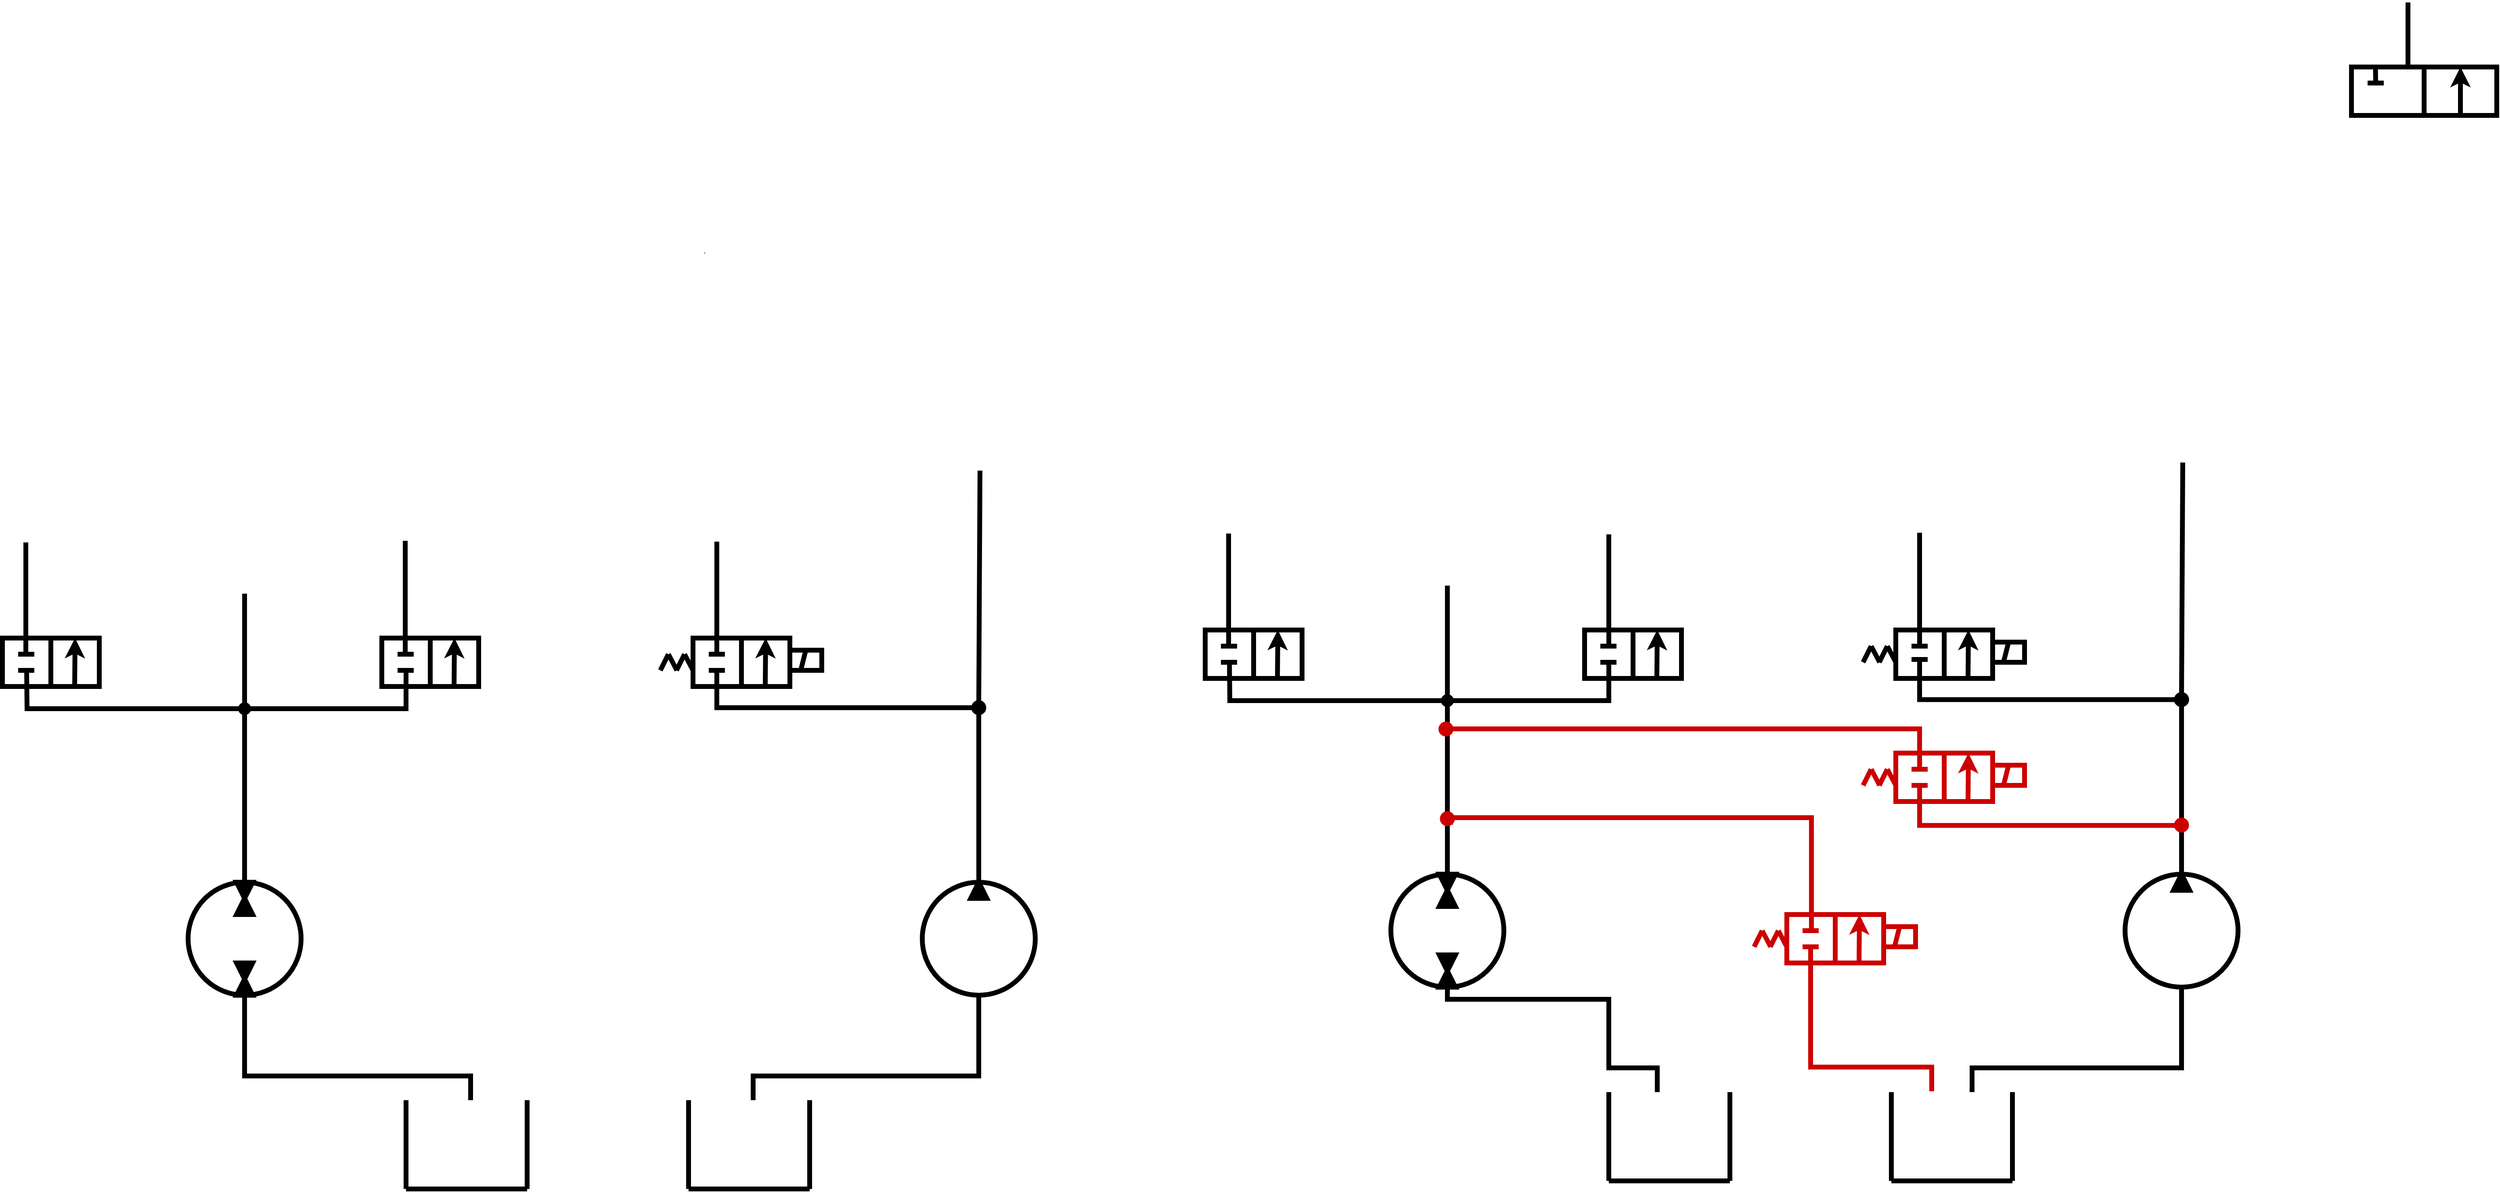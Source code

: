 <mxfile version="13.7.1" type="gitlab">
  <diagram id="eqvuFODL55VOsvzA2bx3" name="Page-1">
    <mxGraphModel dx="2720" dy="1352" grid="1" gridSize="10" guides="1" tooltips="1" connect="1" arrows="1" fold="1" page="1" pageScale="1" pageWidth="850" pageHeight="1100" math="0" shadow="0">
      <root>
        <mxCell id="0" />
        <mxCell id="1" parent="0" />
        <mxCell id="2XLAy5jcF5VIx3-ZRaVn-21" value="" style="endArrow=none;html=1;jumpStyle=arc;exitX=0.5;exitY=1;exitDx=0;exitDy=0;strokeWidth=6;" edge="1" parent="1" source="_FiJG16ojwSEJQpr9RZ7-192" target="2XLAy5jcF5VIx3-ZRaVn-19">
          <mxGeometry width="50" height="50" relative="1" as="geometry">
            <mxPoint x="2109.5" y="960" as="sourcePoint" />
            <mxPoint x="2109.5" y="1170" as="targetPoint" />
            <Array as="points" />
          </mxGeometry>
        </mxCell>
        <mxCell id="2XLAy5jcF5VIx3-ZRaVn-42" value="" style="endArrow=none;html=1;exitX=0;exitY=0.5;exitDx=0;exitDy=0;entryX=0.5;entryY=1;entryDx=0;entryDy=0;strokeWidth=6;" edge="1" parent="1" source="_FiJG16ojwSEJQpr9RZ7-153" target="2XLAy5jcF5VIx3-ZRaVn-41">
          <mxGeometry width="50" height="50" relative="1" as="geometry">
            <mxPoint x="1200" y="1170" as="sourcePoint" />
            <mxPoint x="1200" y="960" as="targetPoint" />
          </mxGeometry>
        </mxCell>
        <mxCell id="2XLAy5jcF5VIx3-ZRaVn-23" value="" style="rounded=0;whiteSpace=wrap;html=1;fillColor=#FFFFFF;strokeWidth=6;strokeColor=#CC0000;" vertex="1" parent="1">
          <mxGeometry x="1755.5" y="1020" width="120" height="60" as="geometry" />
        </mxCell>
        <mxCell id="_FiJG16ojwSEJQpr9RZ7-16" value="" style="ellipse;whiteSpace=wrap;html=1;aspect=fixed;strokeWidth=6;" parent="1" vertex="1">
          <mxGeometry x="-360" y="1180" width="140" height="140" as="geometry" />
        </mxCell>
        <mxCell id="_FiJG16ojwSEJQpr9RZ7-17" value="" style="triangle;whiteSpace=wrap;html=1;direction=north;fillColor=#000000;strokeWidth=6;" parent="1" vertex="1">
          <mxGeometry x="-300" y="1300" width="20" height="20" as="geometry" />
        </mxCell>
        <mxCell id="_FiJG16ojwSEJQpr9RZ7-18" value="" style="triangle;whiteSpace=wrap;html=1;direction=south;fillColor=#000000;strokeWidth=6;" parent="1" vertex="1">
          <mxGeometry x="-300" y="1280" width="20" height="20" as="geometry" />
        </mxCell>
        <mxCell id="_FiJG16ojwSEJQpr9RZ7-19" value="" style="triangle;whiteSpace=wrap;html=1;direction=north;fillColor=#000000;strokeWidth=6;" parent="1" vertex="1">
          <mxGeometry x="-300" y="1200" width="20" height="20" as="geometry" />
        </mxCell>
        <mxCell id="_FiJG16ojwSEJQpr9RZ7-20" value="" style="triangle;whiteSpace=wrap;html=1;direction=south;fillColor=#000000;strokeWidth=6;" parent="1" vertex="1">
          <mxGeometry x="-300" y="1180" width="20" height="20" as="geometry" />
        </mxCell>
        <mxCell id="_FiJG16ojwSEJQpr9RZ7-21" value="" style="endArrow=none;html=1;strokeWidth=6;" parent="1" edge="1">
          <mxGeometry width="50" height="50" relative="1" as="geometry">
            <mxPoint x="260" y="1560.0" as="sourcePoint" />
            <mxPoint x="260" y="1450.0" as="targetPoint" />
          </mxGeometry>
        </mxCell>
        <mxCell id="_FiJG16ojwSEJQpr9RZ7-22" value="" style="endArrow=none;html=1;strokeWidth=6;" parent="1" edge="1">
          <mxGeometry width="50" height="50" relative="1" as="geometry">
            <mxPoint x="410" y="1560.0" as="sourcePoint" />
            <mxPoint x="410" y="1450.0" as="targetPoint" />
          </mxGeometry>
        </mxCell>
        <mxCell id="_FiJG16ojwSEJQpr9RZ7-23" value="" style="endArrow=none;html=1;strokeWidth=6;" parent="1" edge="1">
          <mxGeometry width="50" height="50" relative="1" as="geometry">
            <mxPoint x="260" y="1560.0" as="sourcePoint" />
            <mxPoint x="410" y="1560.0" as="targetPoint" />
          </mxGeometry>
        </mxCell>
        <mxCell id="_FiJG16ojwSEJQpr9RZ7-24" value="" style="ellipse;whiteSpace=wrap;html=1;aspect=fixed;strokeWidth=6;" parent="1" vertex="1">
          <mxGeometry x="549.5" y="1180" width="140" height="140" as="geometry" />
        </mxCell>
        <mxCell id="_FiJG16ojwSEJQpr9RZ7-25" value="" style="triangle;whiteSpace=wrap;html=1;direction=north;fillColor=#000000;strokeWidth=6;" parent="1" vertex="1">
          <mxGeometry x="609.5" y="1180" width="20" height="20" as="geometry" />
        </mxCell>
        <mxCell id="_FiJG16ojwSEJQpr9RZ7-26" value="" style="rounded=0;whiteSpace=wrap;html=1;fillColor=#FFFFFF;strokeWidth=6;" parent="1" vertex="1">
          <mxGeometry x="-590" y="877.5" width="120" height="60" as="geometry" />
        </mxCell>
        <mxCell id="_FiJG16ojwSEJQpr9RZ7-27" value="" style="endArrow=none;html=1;exitX=0.5;exitY=1;exitDx=0;exitDy=0;entryX=0.5;entryY=0;entryDx=0;entryDy=0;strokeWidth=6;" parent="1" source="_FiJG16ojwSEJQpr9RZ7-26" target="_FiJG16ojwSEJQpr9RZ7-26" edge="1">
          <mxGeometry width="50" height="50" relative="1" as="geometry">
            <mxPoint x="-580.5" y="927.5" as="sourcePoint" />
            <mxPoint x="-530.5" y="877.5" as="targetPoint" />
          </mxGeometry>
        </mxCell>
        <mxCell id="_FiJG16ojwSEJQpr9RZ7-28" value="" style="endArrow=classic;html=1;entryX=0.75;entryY=0;entryDx=0;entryDy=0;strokeWidth=6;" parent="1" target="_FiJG16ojwSEJQpr9RZ7-26" edge="1">
          <mxGeometry width="50" height="50" relative="1" as="geometry">
            <mxPoint x="-500.5" y="937.5" as="sourcePoint" />
            <mxPoint x="-450.5" y="887.5" as="targetPoint" />
          </mxGeometry>
        </mxCell>
        <mxCell id="_FiJG16ojwSEJQpr9RZ7-29" value="" style="endArrow=none;html=1;strokeWidth=6;" parent="1" edge="1">
          <mxGeometry width="50" height="50" relative="1" as="geometry">
            <mxPoint x="-570.5" y="917.5" as="sourcePoint" />
            <mxPoint x="-550.5" y="917.5" as="targetPoint" />
          </mxGeometry>
        </mxCell>
        <mxCell id="_FiJG16ojwSEJQpr9RZ7-30" value="" style="endArrow=none;html=1;strokeWidth=6;" parent="1" edge="1">
          <mxGeometry width="50" height="50" relative="1" as="geometry">
            <mxPoint x="-560" y="852.5" as="sourcePoint" />
            <mxPoint x="-560" y="852.5" as="targetPoint" />
          </mxGeometry>
        </mxCell>
        <mxCell id="_FiJG16ojwSEJQpr9RZ7-31" value="" style="endArrow=none;html=1;strokeWidth=6;" parent="1" edge="1">
          <mxGeometry width="50" height="50" relative="1" as="geometry">
            <mxPoint x="-570.5" y="897.5" as="sourcePoint" />
            <mxPoint x="-550.5" y="897.5" as="targetPoint" />
          </mxGeometry>
        </mxCell>
        <mxCell id="_FiJG16ojwSEJQpr9RZ7-32" value="" style="rounded=0;whiteSpace=wrap;html=1;fillColor=#FFFFFF;strokeWidth=6;" parent="1" vertex="1">
          <mxGeometry x="-120" y="877.5" width="120" height="60" as="geometry" />
        </mxCell>
        <mxCell id="_FiJG16ojwSEJQpr9RZ7-33" value="" style="endArrow=none;html=1;exitX=0.5;exitY=1;exitDx=0;exitDy=0;entryX=0.5;entryY=0;entryDx=0;entryDy=0;strokeWidth=6;" parent="1" source="_FiJG16ojwSEJQpr9RZ7-32" target="_FiJG16ojwSEJQpr9RZ7-32" edge="1">
          <mxGeometry width="50" height="50" relative="1" as="geometry">
            <mxPoint x="-110.5" y="917.5" as="sourcePoint" />
            <mxPoint x="-60.5" y="867.5" as="targetPoint" />
          </mxGeometry>
        </mxCell>
        <mxCell id="_FiJG16ojwSEJQpr9RZ7-34" value="" style="endArrow=classic;html=1;entryX=0.75;entryY=0;entryDx=0;entryDy=0;strokeWidth=6;" parent="1" target="_FiJG16ojwSEJQpr9RZ7-32" edge="1">
          <mxGeometry width="50" height="50" relative="1" as="geometry">
            <mxPoint x="-30.5" y="937.5" as="sourcePoint" />
            <mxPoint x="19.5" y="887.5" as="targetPoint" />
          </mxGeometry>
        </mxCell>
        <mxCell id="_FiJG16ojwSEJQpr9RZ7-35" value="" style="endArrow=none;html=1;strokeWidth=6;" parent="1" edge="1">
          <mxGeometry width="50" height="50" relative="1" as="geometry">
            <mxPoint x="-100.5" y="917.5" as="sourcePoint" />
            <mxPoint x="-80.5" y="917.5" as="targetPoint" />
          </mxGeometry>
        </mxCell>
        <mxCell id="_FiJG16ojwSEJQpr9RZ7-36" value="" style="endArrow=none;html=1;strokeWidth=6;" parent="1" edge="1">
          <mxGeometry width="50" height="50" relative="1" as="geometry">
            <mxPoint x="-100.5" y="897.5" as="sourcePoint" />
            <mxPoint x="-80.5" y="897.5" as="targetPoint" />
          </mxGeometry>
        </mxCell>
        <mxCell id="_FiJG16ojwSEJQpr9RZ7-70" value="" style="rounded=0;whiteSpace=wrap;html=1;fillColor=#FFFFFF;strokeWidth=6;" parent="1" vertex="1">
          <mxGeometry x="265.5" y="877.5" width="120" height="60" as="geometry" />
        </mxCell>
        <mxCell id="_FiJG16ojwSEJQpr9RZ7-71" value="" style="endArrow=none;html=1;exitX=0.5;exitY=1;exitDx=0;exitDy=0;entryX=0.5;entryY=0;entryDx=0;entryDy=0;strokeWidth=6;" parent="1" source="_FiJG16ojwSEJQpr9RZ7-70" target="_FiJG16ojwSEJQpr9RZ7-70" edge="1">
          <mxGeometry width="50" height="50" relative="1" as="geometry">
            <mxPoint x="275" y="927.5" as="sourcePoint" />
            <mxPoint x="325" y="877.5" as="targetPoint" />
          </mxGeometry>
        </mxCell>
        <mxCell id="_FiJG16ojwSEJQpr9RZ7-72" value="" style="endArrow=classic;html=1;entryX=0.75;entryY=0;entryDx=0;entryDy=0;strokeWidth=6;" parent="1" target="_FiJG16ojwSEJQpr9RZ7-70" edge="1">
          <mxGeometry width="50" height="50" relative="1" as="geometry">
            <mxPoint x="355" y="937.5" as="sourcePoint" />
            <mxPoint x="405" y="887.5" as="targetPoint" />
          </mxGeometry>
        </mxCell>
        <mxCell id="_FiJG16ojwSEJQpr9RZ7-73" value="" style="endArrow=none;html=1;strokeWidth=6;" parent="1" edge="1">
          <mxGeometry width="50" height="50" relative="1" as="geometry">
            <mxPoint x="285" y="917.5" as="sourcePoint" />
            <mxPoint x="305" y="917.5" as="targetPoint" />
          </mxGeometry>
        </mxCell>
        <mxCell id="_FiJG16ojwSEJQpr9RZ7-74" value="" style="endArrow=none;html=1;strokeWidth=6;" parent="1" edge="1">
          <mxGeometry width="50" height="50" relative="1" as="geometry">
            <mxPoint x="285" y="897.5" as="sourcePoint" />
            <mxPoint x="305" y="897.5" as="targetPoint" />
          </mxGeometry>
        </mxCell>
        <mxCell id="_FiJG16ojwSEJQpr9RZ7-75" value="" style="rounded=0;whiteSpace=wrap;html=1;strokeWidth=6;" parent="1" vertex="1">
          <mxGeometry x="385.5" y="892.5" width="39.5" height="25" as="geometry" />
        </mxCell>
        <mxCell id="_FiJG16ojwSEJQpr9RZ7-76" value="" style="endArrow=none;html=1;exitX=0.34;exitY=1;exitDx=0;exitDy=0;exitPerimeter=0;entryX=0.5;entryY=0;entryDx=0;entryDy=0;strokeWidth=6;" parent="1" source="_FiJG16ojwSEJQpr9RZ7-75" target="_FiJG16ojwSEJQpr9RZ7-75" edge="1">
          <mxGeometry width="50" height="50" relative="1" as="geometry">
            <mxPoint x="375" y="947.5" as="sourcePoint" />
            <mxPoint x="445" y="937.5" as="targetPoint" />
          </mxGeometry>
        </mxCell>
        <mxCell id="_FiJG16ojwSEJQpr9RZ7-77" value="" style="endArrow=none;html=1;strokeWidth=6;" parent="1" edge="1">
          <mxGeometry width="50" height="50" relative="1" as="geometry">
            <mxPoint x="265.5" y="917.5" as="sourcePoint" />
            <mxPoint x="255" y="897.5" as="targetPoint" />
            <Array as="points" />
          </mxGeometry>
        </mxCell>
        <mxCell id="_FiJG16ojwSEJQpr9RZ7-78" value="" style="endArrow=none;html=1;strokeWidth=6;" parent="1" edge="1">
          <mxGeometry width="50" height="50" relative="1" as="geometry">
            <mxPoint x="245.5" y="917.5" as="sourcePoint" />
            <mxPoint x="235" y="897.5" as="targetPoint" />
            <Array as="points" />
          </mxGeometry>
        </mxCell>
        <mxCell id="_FiJG16ojwSEJQpr9RZ7-79" value="" style="endArrow=none;html=1;strokeWidth=6;" parent="1" edge="1">
          <mxGeometry width="50" height="50" relative="1" as="geometry">
            <mxPoint x="245" y="917.5" as="sourcePoint" />
            <mxPoint x="255" y="897.5" as="targetPoint" />
            <Array as="points" />
          </mxGeometry>
        </mxCell>
        <mxCell id="_FiJG16ojwSEJQpr9RZ7-80" value="" style="endArrow=none;html=1;strokeWidth=6;" parent="1" edge="1">
          <mxGeometry width="50" height="50" relative="1" as="geometry">
            <mxPoint x="225" y="917.5" as="sourcePoint" />
            <mxPoint x="235" y="897.5" as="targetPoint" />
            <Array as="points" />
          </mxGeometry>
        </mxCell>
        <mxCell id="_FiJG16ojwSEJQpr9RZ7-81" value="" style="endArrow=none;html=1;jumpStyle=arc;entryX=1;entryY=0.5;entryDx=0;entryDy=0;exitX=0.5;exitY=1;exitDx=0;exitDy=0;strokeWidth=6;" parent="1" source="_FiJG16ojwSEJQpr9RZ7-141" target="_FiJG16ojwSEJQpr9RZ7-25" edge="1">
          <mxGeometry width="50" height="50" relative="1" as="geometry">
            <mxPoint x="620" y="250" as="sourcePoint" />
            <mxPoint x="620" y="1010" as="targetPoint" />
            <Array as="points" />
          </mxGeometry>
        </mxCell>
        <mxCell id="_FiJG16ojwSEJQpr9RZ7-104" value="" style="endArrow=none;html=1;" parent="1" edge="1">
          <mxGeometry width="50" height="50" relative="1" as="geometry">
            <mxPoint x="359.743" y="401.581" as="sourcePoint" />
            <mxPoint x="360" y="402.5" as="targetPoint" />
          </mxGeometry>
        </mxCell>
        <mxCell id="_FiJG16ojwSEJQpr9RZ7-105" value="" style="endArrow=none;html=1;jumpStyle=none;exitX=1;exitY=0.5;exitDx=0;exitDy=0;" parent="1" edge="1">
          <mxGeometry width="50" height="50" relative="1" as="geometry">
            <mxPoint x="280" y="400" as="sourcePoint" />
            <mxPoint x="280" y="401" as="targetPoint" />
          </mxGeometry>
        </mxCell>
        <mxCell id="_FiJG16ojwSEJQpr9RZ7-107" value="" style="endArrow=none;html=1;strokeWidth=6;" parent="1" edge="1">
          <mxGeometry width="50" height="50" relative="1" as="geometry">
            <mxPoint x="-90" y="1560.0" as="sourcePoint" />
            <mxPoint x="-90" y="1450.0" as="targetPoint" />
          </mxGeometry>
        </mxCell>
        <mxCell id="_FiJG16ojwSEJQpr9RZ7-108" value="" style="endArrow=none;html=1;strokeWidth=6;" parent="1" edge="1">
          <mxGeometry width="50" height="50" relative="1" as="geometry">
            <mxPoint x="60" y="1560.0" as="sourcePoint" />
            <mxPoint x="60" y="1450.0" as="targetPoint" />
          </mxGeometry>
        </mxCell>
        <mxCell id="_FiJG16ojwSEJQpr9RZ7-109" value="" style="endArrow=none;html=1;strokeWidth=6;" parent="1" edge="1">
          <mxGeometry width="50" height="50" relative="1" as="geometry">
            <mxPoint x="-90" y="1560.0" as="sourcePoint" />
            <mxPoint x="60" y="1560.0" as="targetPoint" />
          </mxGeometry>
        </mxCell>
        <mxCell id="_FiJG16ojwSEJQpr9RZ7-125" value="" style="endArrow=none;html=1;exitX=0.5;exitY=0;exitDx=0;exitDy=0;entryX=0.5;entryY=1;entryDx=0;entryDy=0;strokeWidth=6;" parent="1" source="_FiJG16ojwSEJQpr9RZ7-127" edge="1">
          <mxGeometry width="50" height="50" relative="1" as="geometry">
            <mxPoint x="-290" y="1180" as="sourcePoint" />
            <mxPoint x="-290" y="822.5" as="targetPoint" />
          </mxGeometry>
        </mxCell>
        <mxCell id="_FiJG16ojwSEJQpr9RZ7-126" value="" style="edgeStyle=orthogonalEdgeStyle;rounded=0;jumpStyle=none;jumpSize=6;orthogonalLoop=1;jettySize=auto;html=1;startSize=12;endArrow=none;endFill=0;strokeWidth=6;" parent="1" source="_FiJG16ojwSEJQpr9RZ7-127" edge="1">
          <mxGeometry relative="1" as="geometry">
            <mxPoint x="-90" y="918" as="targetPoint" />
            <Array as="points">
              <mxPoint x="-90" y="965" />
            </Array>
          </mxGeometry>
        </mxCell>
        <mxCell id="_FiJG16ojwSEJQpr9RZ7-146" value="" style="edgeStyle=orthogonalEdgeStyle;rounded=0;orthogonalLoop=1;jettySize=auto;html=1;endArrow=none;endFill=0;strokeWidth=6;" parent="1" source="_FiJG16ojwSEJQpr9RZ7-127" edge="1">
          <mxGeometry relative="1" as="geometry">
            <mxPoint x="-560" y="917" as="targetPoint" />
          </mxGeometry>
        </mxCell>
        <mxCell id="_FiJG16ojwSEJQpr9RZ7-127" value="" style="ellipse;whiteSpace=wrap;html=1;aspect=fixed;fillColor=#000000;strokeWidth=6;" parent="1" vertex="1">
          <mxGeometry x="-295" y="960" width="10" height="10" as="geometry" />
        </mxCell>
        <mxCell id="_FiJG16ojwSEJQpr9RZ7-128" value="" style="endArrow=none;html=1;exitX=0;exitY=0.5;exitDx=0;exitDy=0;entryX=0.5;entryY=1;entryDx=0;entryDy=0;strokeWidth=6;" parent="1" source="_FiJG16ojwSEJQpr9RZ7-20" target="_FiJG16ojwSEJQpr9RZ7-127" edge="1">
          <mxGeometry width="50" height="50" relative="1" as="geometry">
            <mxPoint x="-290" y="1180" as="sourcePoint" />
            <mxPoint x="-290" y="822.5" as="targetPoint" />
          </mxGeometry>
        </mxCell>
        <mxCell id="_FiJG16ojwSEJQpr9RZ7-131" value="" style="edgeStyle=orthogonalEdgeStyle;rounded=0;jumpStyle=none;jumpSize=6;orthogonalLoop=1;jettySize=auto;html=1;startSize=12;endArrow=none;endFill=0;entryX=0.5;entryY=1;entryDx=0;entryDy=0;strokeWidth=6;" parent="1" target="_FiJG16ojwSEJQpr9RZ7-24" edge="1">
          <mxGeometry relative="1" as="geometry">
            <mxPoint x="340" y="1450.0" as="sourcePoint" />
            <mxPoint x="365" y="1425.0" as="targetPoint" />
            <Array as="points">
              <mxPoint x="340" y="1420" />
              <mxPoint x="620" y="1420" />
            </Array>
          </mxGeometry>
        </mxCell>
        <mxCell id="_FiJG16ojwSEJQpr9RZ7-132" value="" style="endArrow=none;html=1;" parent="1" edge="1">
          <mxGeometry width="50" height="50" relative="1" as="geometry">
            <mxPoint x="280" y="400" as="sourcePoint" />
            <mxPoint x="280" y="400" as="targetPoint" />
          </mxGeometry>
        </mxCell>
        <mxCell id="_FiJG16ojwSEJQpr9RZ7-140" value="" style="edgeStyle=orthogonalEdgeStyle;rounded=0;jumpStyle=arc;jumpSize=6;orthogonalLoop=1;jettySize=auto;html=1;startSize=12;endArrow=none;endFill=0;strokeWidth=6;" parent="1" source="_FiJG16ojwSEJQpr9RZ7-141" edge="1">
          <mxGeometry relative="1" as="geometry">
            <mxPoint x="295" y="917" as="targetPoint" />
            <Array as="points">
              <mxPoint x="295" y="964" />
              <mxPoint x="295" y="920" />
            </Array>
          </mxGeometry>
        </mxCell>
        <mxCell id="_FiJG16ojwSEJQpr9RZ7-141" value="" style="ellipse;whiteSpace=wrap;html=1;aspect=fixed;fillColor=#000000;strokeWidth=6;" parent="1" vertex="1">
          <mxGeometry x="613.25" y="957.5" width="12.5" height="12.5" as="geometry" />
        </mxCell>
        <mxCell id="_FiJG16ojwSEJQpr9RZ7-142" value="" style="endArrow=none;html=1;jumpStyle=arc;entryX=0.5;entryY=0;entryDx=0;entryDy=0;strokeWidth=6;" parent="1" target="_FiJG16ojwSEJQpr9RZ7-141" edge="1">
          <mxGeometry width="50" height="50" relative="1" as="geometry">
            <mxPoint x="621" y="670" as="sourcePoint" />
            <mxPoint x="619.5" y="1180" as="targetPoint" />
            <Array as="points" />
          </mxGeometry>
        </mxCell>
        <mxCell id="_FiJG16ojwSEJQpr9RZ7-143" value="" style="edgeStyle=orthogonalEdgeStyle;rounded=0;jumpStyle=none;jumpSize=6;orthogonalLoop=1;jettySize=auto;html=1;startSize=12;endArrow=none;endFill=0;entryX=0;entryY=0.5;entryDx=0;entryDy=0;strokeWidth=6;" parent="1" target="_FiJG16ojwSEJQpr9RZ7-17" edge="1">
          <mxGeometry relative="1" as="geometry">
            <mxPoint x="-10" y="1450.0" as="sourcePoint" />
            <mxPoint x="-35" y="1425" as="targetPoint" />
            <Array as="points">
              <mxPoint x="-10" y="1420" />
              <mxPoint x="-290" y="1420" />
            </Array>
          </mxGeometry>
        </mxCell>
        <mxCell id="_FiJG16ojwSEJQpr9RZ7-149" value="" style="ellipse;whiteSpace=wrap;html=1;aspect=fixed;strokeWidth=6;" parent="1" vertex="1">
          <mxGeometry x="1130" y="1170" width="140" height="140" as="geometry" />
        </mxCell>
        <mxCell id="_FiJG16ojwSEJQpr9RZ7-150" value="" style="triangle;whiteSpace=wrap;html=1;direction=north;fillColor=#000000;strokeWidth=6;" parent="1" vertex="1">
          <mxGeometry x="1190" y="1290" width="20" height="20" as="geometry" />
        </mxCell>
        <mxCell id="_FiJG16ojwSEJQpr9RZ7-151" value="" style="triangle;whiteSpace=wrap;html=1;direction=south;fillColor=#000000;strokeWidth=6;" parent="1" vertex="1">
          <mxGeometry x="1190" y="1270" width="20" height="20" as="geometry" />
        </mxCell>
        <mxCell id="_FiJG16ojwSEJQpr9RZ7-152" value="" style="triangle;whiteSpace=wrap;html=1;direction=north;fillColor=#000000;strokeWidth=6;" parent="1" vertex="1">
          <mxGeometry x="1190" y="1190" width="20" height="20" as="geometry" />
        </mxCell>
        <mxCell id="_FiJG16ojwSEJQpr9RZ7-153" value="" style="triangle;whiteSpace=wrap;html=1;direction=south;fillColor=#000000;strokeWidth=6;" parent="1" vertex="1">
          <mxGeometry x="1190" y="1170" width="20" height="20" as="geometry" />
        </mxCell>
        <mxCell id="_FiJG16ojwSEJQpr9RZ7-154" value="" style="endArrow=none;html=1;strokeWidth=6;" parent="1" edge="1">
          <mxGeometry width="50" height="50" relative="1" as="geometry">
            <mxPoint x="1750" y="1550.0" as="sourcePoint" />
            <mxPoint x="1750" y="1440.0" as="targetPoint" />
          </mxGeometry>
        </mxCell>
        <mxCell id="_FiJG16ojwSEJQpr9RZ7-155" value="" style="endArrow=none;html=1;strokeWidth=6;" parent="1" edge="1">
          <mxGeometry width="50" height="50" relative="1" as="geometry">
            <mxPoint x="1900" y="1550.0" as="sourcePoint" />
            <mxPoint x="1900" y="1440.0" as="targetPoint" />
          </mxGeometry>
        </mxCell>
        <mxCell id="_FiJG16ojwSEJQpr9RZ7-156" value="" style="endArrow=none;html=1;strokeWidth=6;" parent="1" edge="1">
          <mxGeometry width="50" height="50" relative="1" as="geometry">
            <mxPoint x="1750" y="1550.0" as="sourcePoint" />
            <mxPoint x="1900" y="1550.0" as="targetPoint" />
          </mxGeometry>
        </mxCell>
        <mxCell id="_FiJG16ojwSEJQpr9RZ7-157" value="" style="ellipse;whiteSpace=wrap;html=1;aspect=fixed;strokeWidth=6;" parent="1" vertex="1">
          <mxGeometry x="2039.5" y="1170" width="140" height="140" as="geometry" />
        </mxCell>
        <mxCell id="_FiJG16ojwSEJQpr9RZ7-158" value="" style="triangle;whiteSpace=wrap;html=1;direction=north;fillColor=#000000;strokeWidth=6;" parent="1" vertex="1">
          <mxGeometry x="2099.5" y="1170" width="20" height="20" as="geometry" />
        </mxCell>
        <mxCell id="_FiJG16ojwSEJQpr9RZ7-159" value="" style="rounded=0;whiteSpace=wrap;html=1;fillColor=#FFFFFF;strokeWidth=6;" parent="1" vertex="1">
          <mxGeometry x="900" y="867.5" width="120" height="60" as="geometry" />
        </mxCell>
        <mxCell id="_FiJG16ojwSEJQpr9RZ7-160" value="" style="endArrow=none;html=1;exitX=0.5;exitY=1;exitDx=0;exitDy=0;entryX=0.5;entryY=0;entryDx=0;entryDy=0;strokeWidth=6;" parent="1" source="_FiJG16ojwSEJQpr9RZ7-159" target="_FiJG16ojwSEJQpr9RZ7-159" edge="1">
          <mxGeometry width="50" height="50" relative="1" as="geometry">
            <mxPoint x="909.5" y="917.5" as="sourcePoint" />
            <mxPoint x="959.5" y="867.5" as="targetPoint" />
          </mxGeometry>
        </mxCell>
        <mxCell id="_FiJG16ojwSEJQpr9RZ7-161" value="" style="endArrow=classic;html=1;entryX=0.75;entryY=0;entryDx=0;entryDy=0;strokeWidth=6;" parent="1" target="_FiJG16ojwSEJQpr9RZ7-159" edge="1">
          <mxGeometry width="50" height="50" relative="1" as="geometry">
            <mxPoint x="989.5" y="927.5" as="sourcePoint" />
            <mxPoint x="1039.5" y="877.5" as="targetPoint" />
          </mxGeometry>
        </mxCell>
        <mxCell id="_FiJG16ojwSEJQpr9RZ7-162" value="" style="endArrow=none;html=1;strokeWidth=6;" parent="1" edge="1">
          <mxGeometry width="50" height="50" relative="1" as="geometry">
            <mxPoint x="919.5" y="907.5" as="sourcePoint" />
            <mxPoint x="939.5" y="907.5" as="targetPoint" />
          </mxGeometry>
        </mxCell>
        <mxCell id="_FiJG16ojwSEJQpr9RZ7-163" value="" style="endArrow=none;html=1;strokeWidth=6;" parent="1" edge="1">
          <mxGeometry width="50" height="50" relative="1" as="geometry">
            <mxPoint x="930" y="842.5" as="sourcePoint" />
            <mxPoint x="930" y="842.5" as="targetPoint" />
          </mxGeometry>
        </mxCell>
        <mxCell id="_FiJG16ojwSEJQpr9RZ7-164" value="" style="endArrow=none;html=1;strokeWidth=6;" parent="1" edge="1">
          <mxGeometry width="50" height="50" relative="1" as="geometry">
            <mxPoint x="919.5" y="887.5" as="sourcePoint" />
            <mxPoint x="939.5" y="887.5" as="targetPoint" />
          </mxGeometry>
        </mxCell>
        <mxCell id="_FiJG16ojwSEJQpr9RZ7-165" value="" style="rounded=0;whiteSpace=wrap;html=1;fillColor=#FFFFFF;strokeWidth=6;" parent="1" vertex="1">
          <mxGeometry x="1370" y="867.5" width="120" height="60" as="geometry" />
        </mxCell>
        <mxCell id="_FiJG16ojwSEJQpr9RZ7-166" value="" style="endArrow=none;html=1;exitX=0.5;exitY=1;exitDx=0;exitDy=0;entryX=0.5;entryY=0;entryDx=0;entryDy=0;strokeWidth=6;" parent="1" source="_FiJG16ojwSEJQpr9RZ7-165" target="_FiJG16ojwSEJQpr9RZ7-165" edge="1">
          <mxGeometry width="50" height="50" relative="1" as="geometry">
            <mxPoint x="1379.5" y="907.5" as="sourcePoint" />
            <mxPoint x="1429.5" y="857.5" as="targetPoint" />
          </mxGeometry>
        </mxCell>
        <mxCell id="_FiJG16ojwSEJQpr9RZ7-167" value="" style="endArrow=classic;html=1;entryX=0.75;entryY=0;entryDx=0;entryDy=0;strokeWidth=6;" parent="1" target="_FiJG16ojwSEJQpr9RZ7-165" edge="1">
          <mxGeometry width="50" height="50" relative="1" as="geometry">
            <mxPoint x="1459.5" y="927.5" as="sourcePoint" />
            <mxPoint x="1509.5" y="877.5" as="targetPoint" />
          </mxGeometry>
        </mxCell>
        <mxCell id="_FiJG16ojwSEJQpr9RZ7-168" value="" style="endArrow=none;html=1;strokeWidth=6;" parent="1" edge="1">
          <mxGeometry width="50" height="50" relative="1" as="geometry">
            <mxPoint x="1389.5" y="907.5" as="sourcePoint" />
            <mxPoint x="1409.5" y="907.5" as="targetPoint" />
          </mxGeometry>
        </mxCell>
        <mxCell id="_FiJG16ojwSEJQpr9RZ7-169" value="" style="endArrow=none;html=1;strokeWidth=6;" parent="1" edge="1">
          <mxGeometry width="50" height="50" relative="1" as="geometry">
            <mxPoint x="1389.5" y="887.5" as="sourcePoint" />
            <mxPoint x="1409.5" y="887.5" as="targetPoint" />
          </mxGeometry>
        </mxCell>
        <mxCell id="_FiJG16ojwSEJQpr9RZ7-170" value="" style="rounded=0;whiteSpace=wrap;html=1;fillColor=#FFFFFF;strokeWidth=6;" parent="1" vertex="1">
          <mxGeometry x="1755.5" y="867.5" width="120" height="60" as="geometry" />
        </mxCell>
        <mxCell id="_FiJG16ojwSEJQpr9RZ7-171" value="" style="endArrow=none;html=1;exitX=0.5;exitY=1;exitDx=0;exitDy=0;entryX=0.5;entryY=0;entryDx=0;entryDy=0;strokeWidth=6;" parent="1" source="_FiJG16ojwSEJQpr9RZ7-170" target="_FiJG16ojwSEJQpr9RZ7-170" edge="1">
          <mxGeometry width="50" height="50" relative="1" as="geometry">
            <mxPoint x="1765" y="917.5" as="sourcePoint" />
            <mxPoint x="1815" y="867.5" as="targetPoint" />
          </mxGeometry>
        </mxCell>
        <mxCell id="_FiJG16ojwSEJQpr9RZ7-172" value="" style="endArrow=classic;html=1;entryX=0.75;entryY=0;entryDx=0;entryDy=0;strokeWidth=6;" parent="1" target="_FiJG16ojwSEJQpr9RZ7-170" edge="1">
          <mxGeometry width="50" height="50" relative="1" as="geometry">
            <mxPoint x="1845" y="927.5" as="sourcePoint" />
            <mxPoint x="1895" y="877.5" as="targetPoint" />
          </mxGeometry>
        </mxCell>
        <mxCell id="_FiJG16ojwSEJQpr9RZ7-173" value="" style="endArrow=none;html=1;strokeWidth=6;" parent="1" edge="1">
          <mxGeometry width="50" height="50" relative="1" as="geometry">
            <mxPoint x="1775" y="904.0" as="sourcePoint" />
            <mxPoint x="1795" y="904.0" as="targetPoint" />
          </mxGeometry>
        </mxCell>
        <mxCell id="_FiJG16ojwSEJQpr9RZ7-174" value="" style="endArrow=none;html=1;strokeWidth=6;" parent="1" edge="1">
          <mxGeometry width="50" height="50" relative="1" as="geometry">
            <mxPoint x="1775" y="887.5" as="sourcePoint" />
            <mxPoint x="1795" y="887.5" as="targetPoint" />
          </mxGeometry>
        </mxCell>
        <mxCell id="_FiJG16ojwSEJQpr9RZ7-175" value="" style="rounded=0;whiteSpace=wrap;html=1;strokeWidth=6;" parent="1" vertex="1">
          <mxGeometry x="1875.5" y="882.5" width="39.5" height="25" as="geometry" />
        </mxCell>
        <mxCell id="_FiJG16ojwSEJQpr9RZ7-176" value="" style="endArrow=none;html=1;exitX=0.34;exitY=1;exitDx=0;exitDy=0;exitPerimeter=0;entryX=0.5;entryY=0;entryDx=0;entryDy=0;strokeWidth=6;" parent="1" source="_FiJG16ojwSEJQpr9RZ7-175" target="_FiJG16ojwSEJQpr9RZ7-175" edge="1">
          <mxGeometry width="50" height="50" relative="1" as="geometry">
            <mxPoint x="1865" y="937.5" as="sourcePoint" />
            <mxPoint x="1935" y="927.5" as="targetPoint" />
          </mxGeometry>
        </mxCell>
        <mxCell id="_FiJG16ojwSEJQpr9RZ7-177" value="" style="endArrow=none;html=1;strokeWidth=6;" parent="1" edge="1">
          <mxGeometry width="50" height="50" relative="1" as="geometry">
            <mxPoint x="1755.5" y="907.5" as="sourcePoint" />
            <mxPoint x="1745" y="887.5" as="targetPoint" />
            <Array as="points" />
          </mxGeometry>
        </mxCell>
        <mxCell id="_FiJG16ojwSEJQpr9RZ7-178" value="" style="endArrow=none;html=1;strokeWidth=6;" parent="1" edge="1">
          <mxGeometry width="50" height="50" relative="1" as="geometry">
            <mxPoint x="1735.5" y="907.5" as="sourcePoint" />
            <mxPoint x="1725" y="887.5" as="targetPoint" />
            <Array as="points" />
          </mxGeometry>
        </mxCell>
        <mxCell id="_FiJG16ojwSEJQpr9RZ7-179" value="" style="endArrow=none;html=1;strokeWidth=6;" parent="1" edge="1">
          <mxGeometry width="50" height="50" relative="1" as="geometry">
            <mxPoint x="1735" y="907.5" as="sourcePoint" />
            <mxPoint x="1745" y="887.5" as="targetPoint" />
            <Array as="points" />
          </mxGeometry>
        </mxCell>
        <mxCell id="_FiJG16ojwSEJQpr9RZ7-180" value="" style="endArrow=none;html=1;strokeWidth=6;" parent="1" edge="1">
          <mxGeometry width="50" height="50" relative="1" as="geometry">
            <mxPoint x="1715" y="907.5" as="sourcePoint" />
            <mxPoint x="1725" y="887.5" as="targetPoint" />
            <Array as="points" />
          </mxGeometry>
        </mxCell>
        <mxCell id="_FiJG16ojwSEJQpr9RZ7-181" value="" style="endArrow=none;html=1;jumpStyle=arc;entryX=1;entryY=0.5;entryDx=0;entryDy=0;exitX=0.5;exitY=1;exitDx=0;exitDy=0;strokeWidth=6;" parent="1" source="2XLAy5jcF5VIx3-ZRaVn-19" target="_FiJG16ojwSEJQpr9RZ7-158" edge="1">
          <mxGeometry width="50" height="50" relative="1" as="geometry">
            <mxPoint x="2110" y="240" as="sourcePoint" />
            <mxPoint x="2110" y="1000" as="targetPoint" />
            <Array as="points" />
          </mxGeometry>
        </mxCell>
        <mxCell id="_FiJG16ojwSEJQpr9RZ7-182" value="" style="endArrow=none;html=1;strokeWidth=6;" parent="1" edge="1">
          <mxGeometry width="50" height="50" relative="1" as="geometry">
            <mxPoint x="1400" y="1550.0" as="sourcePoint" />
            <mxPoint x="1400" y="1440.0" as="targetPoint" />
          </mxGeometry>
        </mxCell>
        <mxCell id="_FiJG16ojwSEJQpr9RZ7-183" value="" style="endArrow=none;html=1;strokeWidth=6;" parent="1" edge="1">
          <mxGeometry width="50" height="50" relative="1" as="geometry">
            <mxPoint x="1550" y="1550.0" as="sourcePoint" />
            <mxPoint x="1550" y="1440.0" as="targetPoint" />
          </mxGeometry>
        </mxCell>
        <mxCell id="_FiJG16ojwSEJQpr9RZ7-184" value="" style="endArrow=none;html=1;strokeWidth=6;" parent="1" edge="1">
          <mxGeometry width="50" height="50" relative="1" as="geometry">
            <mxPoint x="1400" y="1550.0" as="sourcePoint" />
            <mxPoint x="1550" y="1550.0" as="targetPoint" />
          </mxGeometry>
        </mxCell>
        <mxCell id="_FiJG16ojwSEJQpr9RZ7-185" value="" style="endArrow=none;html=1;exitX=0.5;exitY=0;exitDx=0;exitDy=0;entryX=0.5;entryY=1;entryDx=0;entryDy=0;strokeWidth=6;" parent="1" source="_FiJG16ojwSEJQpr9RZ7-188" edge="1">
          <mxGeometry width="50" height="50" relative="1" as="geometry">
            <mxPoint x="1200" y="1170" as="sourcePoint" />
            <mxPoint x="1200" y="812.5" as="targetPoint" />
          </mxGeometry>
        </mxCell>
        <mxCell id="_FiJG16ojwSEJQpr9RZ7-186" value="" style="edgeStyle=orthogonalEdgeStyle;rounded=0;jumpStyle=none;jumpSize=6;orthogonalLoop=1;jettySize=auto;html=1;startSize=12;endArrow=none;endFill=0;strokeWidth=6;" parent="1" source="_FiJG16ojwSEJQpr9RZ7-188" edge="1">
          <mxGeometry relative="1" as="geometry">
            <mxPoint x="1400" y="908" as="targetPoint" />
            <Array as="points">
              <mxPoint x="1400" y="955" />
            </Array>
          </mxGeometry>
        </mxCell>
        <mxCell id="_FiJG16ojwSEJQpr9RZ7-187" value="" style="edgeStyle=orthogonalEdgeStyle;rounded=0;orthogonalLoop=1;jettySize=auto;html=1;endArrow=none;endFill=0;strokeWidth=6;" parent="1" source="_FiJG16ojwSEJQpr9RZ7-188" edge="1">
          <mxGeometry relative="1" as="geometry">
            <mxPoint x="930" y="907" as="targetPoint" />
          </mxGeometry>
        </mxCell>
        <mxCell id="_FiJG16ojwSEJQpr9RZ7-188" value="" style="ellipse;whiteSpace=wrap;html=1;aspect=fixed;fillColor=#000000;strokeWidth=6;" parent="1" vertex="1">
          <mxGeometry x="1195" y="950" width="10" height="10" as="geometry" />
        </mxCell>
        <mxCell id="_FiJG16ojwSEJQpr9RZ7-189" value="" style="endArrow=none;html=1;entryX=0.5;entryY=1;entryDx=0;entryDy=0;strokeWidth=6;" parent="1" source="2XLAy5jcF5VIx3-ZRaVn-41" target="_FiJG16ojwSEJQpr9RZ7-188" edge="1">
          <mxGeometry width="50" height="50" relative="1" as="geometry">
            <mxPoint x="1200" y="1170" as="sourcePoint" />
            <mxPoint x="1200" y="812.5" as="targetPoint" />
          </mxGeometry>
        </mxCell>
        <mxCell id="_FiJG16ojwSEJQpr9RZ7-190" value="" style="edgeStyle=orthogonalEdgeStyle;rounded=0;jumpStyle=none;jumpSize=6;orthogonalLoop=1;jettySize=auto;html=1;startSize=12;endArrow=none;endFill=0;entryX=0.5;entryY=1;entryDx=0;entryDy=0;strokeWidth=6;" parent="1" target="_FiJG16ojwSEJQpr9RZ7-157" edge="1">
          <mxGeometry relative="1" as="geometry">
            <mxPoint x="1850" y="1440" as="sourcePoint" />
            <mxPoint x="1855" y="1415.0" as="targetPoint" />
            <Array as="points">
              <mxPoint x="1850" y="1440" />
              <mxPoint x="1850" y="1410" />
              <mxPoint x="2110" y="1410" />
            </Array>
          </mxGeometry>
        </mxCell>
        <mxCell id="_FiJG16ojwSEJQpr9RZ7-191" value="" style="edgeStyle=orthogonalEdgeStyle;rounded=0;jumpStyle=arc;jumpSize=6;orthogonalLoop=1;jettySize=auto;html=1;startSize=12;endArrow=none;endFill=0;strokeWidth=6;" parent="1" source="_FiJG16ojwSEJQpr9RZ7-192" edge="1">
          <mxGeometry relative="1" as="geometry">
            <mxPoint x="1785" y="907" as="targetPoint" />
            <Array as="points">
              <mxPoint x="1785" y="954" />
              <mxPoint x="1785" y="910" />
            </Array>
          </mxGeometry>
        </mxCell>
        <mxCell id="_FiJG16ojwSEJQpr9RZ7-192" value="" style="ellipse;whiteSpace=wrap;html=1;aspect=fixed;fillColor=#000000;strokeWidth=6;" parent="1" vertex="1">
          <mxGeometry x="2103.25" y="947.5" width="12.5" height="12.5" as="geometry" />
        </mxCell>
        <mxCell id="_FiJG16ojwSEJQpr9RZ7-193" value="" style="endArrow=none;html=1;jumpStyle=arc;entryX=0.5;entryY=0;entryDx=0;entryDy=0;strokeWidth=6;" parent="1" target="_FiJG16ojwSEJQpr9RZ7-192" edge="1">
          <mxGeometry width="50" height="50" relative="1" as="geometry">
            <mxPoint x="2111" y="660" as="sourcePoint" />
            <mxPoint x="2109.5" y="1170" as="targetPoint" />
            <Array as="points" />
          </mxGeometry>
        </mxCell>
        <mxCell id="_FiJG16ojwSEJQpr9RZ7-194" value="" style="edgeStyle=orthogonalEdgeStyle;rounded=0;jumpStyle=none;jumpSize=6;orthogonalLoop=1;jettySize=auto;html=1;startSize=12;endArrow=none;endFill=0;entryX=0;entryY=0.5;entryDx=0;entryDy=0;strokeWidth=6;" parent="1" target="_FiJG16ojwSEJQpr9RZ7-150" edge="1">
          <mxGeometry relative="1" as="geometry">
            <mxPoint x="1460" y="1440" as="sourcePoint" />
            <mxPoint x="1455" y="1415" as="targetPoint" />
            <Array as="points">
              <mxPoint x="1460" y="1440" />
              <mxPoint x="1460" y="1410" />
              <mxPoint x="1400" y="1410" />
              <mxPoint x="1400" y="1325" />
              <mxPoint x="1200" y="1325" />
            </Array>
          </mxGeometry>
        </mxCell>
        <mxCell id="_FiJG16ojwSEJQpr9RZ7-206" value="" style="rounded=0;whiteSpace=wrap;html=1;fillColor=#FFFFFF;strokeWidth=6;" parent="1" vertex="1">
          <mxGeometry x="2320" y="170" width="180" height="60" as="geometry" />
        </mxCell>
        <mxCell id="_FiJG16ojwSEJQpr9RZ7-207" value="" style="endArrow=none;html=1;exitX=0.5;exitY=1;exitDx=0;exitDy=0;entryX=0.5;entryY=0;entryDx=0;entryDy=0;strokeWidth=6;" parent="1" source="_FiJG16ojwSEJQpr9RZ7-206" target="_FiJG16ojwSEJQpr9RZ7-206" edge="1">
          <mxGeometry width="50" height="50" relative="1" as="geometry">
            <mxPoint x="2389.5" y="220" as="sourcePoint" />
            <mxPoint x="2439.5" y="170" as="targetPoint" />
          </mxGeometry>
        </mxCell>
        <mxCell id="_FiJG16ojwSEJQpr9RZ7-208" value="" style="endArrow=classic;html=1;entryX=0.75;entryY=0;entryDx=0;entryDy=0;strokeWidth=6;exitX=0.75;exitY=1;exitDx=0;exitDy=0;" parent="1" source="_FiJG16ojwSEJQpr9RZ7-206" target="_FiJG16ojwSEJQpr9RZ7-206" edge="1">
          <mxGeometry width="50" height="50" relative="1" as="geometry">
            <mxPoint x="2469.5" y="230.0" as="sourcePoint" />
            <mxPoint x="2519.5" y="180" as="targetPoint" />
          </mxGeometry>
        </mxCell>
        <mxCell id="_FiJG16ojwSEJQpr9RZ7-210" value="" style="endArrow=none;html=1;strokeWidth=6;" parent="1" edge="1">
          <mxGeometry width="50" height="50" relative="1" as="geometry">
            <mxPoint x="2410" y="145.0" as="sourcePoint" />
            <mxPoint x="2410" y="145.0" as="targetPoint" />
          </mxGeometry>
        </mxCell>
        <mxCell id="_FiJG16ojwSEJQpr9RZ7-211" value="" style="endArrow=none;html=1;strokeWidth=6;" parent="1" edge="1">
          <mxGeometry width="50" height="50" relative="1" as="geometry">
            <mxPoint x="2340" y="189.9" as="sourcePoint" />
            <mxPoint x="2360" y="189.9" as="targetPoint" />
          </mxGeometry>
        </mxCell>
        <mxCell id="_FiJG16ojwSEJQpr9RZ7-212" value="" style="endArrow=none;html=1;strokeWidth=6;entryX=0.165;entryY=-0.006;entryDx=0;entryDy=0;entryPerimeter=0;" parent="1" target="_FiJG16ojwSEJQpr9RZ7-206" edge="1">
          <mxGeometry width="50" height="50" relative="1" as="geometry">
            <mxPoint x="2350" y="190" as="sourcePoint" />
            <mxPoint x="2370" y="120" as="targetPoint" />
          </mxGeometry>
        </mxCell>
        <mxCell id="_FiJG16ojwSEJQpr9RZ7-213" value="" style="endArrow=none;html=1;strokeWidth=6;" parent="1" edge="1">
          <mxGeometry width="50" height="50" relative="1" as="geometry">
            <mxPoint x="2390" y="90" as="sourcePoint" />
            <mxPoint x="2390" y="170" as="targetPoint" />
          </mxGeometry>
        </mxCell>
        <mxCell id="2XLAy5jcF5VIx3-ZRaVn-1" value="" style="rounded=0;whiteSpace=wrap;html=1;fillColor=#FFFFFF;strokeWidth=6;strokeColor=#CC0000;" vertex="1" parent="1">
          <mxGeometry x="1620.5" y="1220" width="120" height="60" as="geometry" />
        </mxCell>
        <mxCell id="2XLAy5jcF5VIx3-ZRaVn-2" value="" style="endArrow=none;html=1;exitX=0.5;exitY=1;exitDx=0;exitDy=0;entryX=0.5;entryY=0;entryDx=0;entryDy=0;strokeWidth=6;strokeColor=#CC0000;" edge="1" parent="1" source="2XLAy5jcF5VIx3-ZRaVn-1" target="2XLAy5jcF5VIx3-ZRaVn-1">
          <mxGeometry width="50" height="50" relative="1" as="geometry">
            <mxPoint x="1630" y="1270" as="sourcePoint" />
            <mxPoint x="1680" y="1220" as="targetPoint" />
          </mxGeometry>
        </mxCell>
        <mxCell id="2XLAy5jcF5VIx3-ZRaVn-3" value="" style="endArrow=classic;html=1;entryX=0.75;entryY=0;entryDx=0;entryDy=0;strokeWidth=6;strokeColor=#CC0000;" edge="1" parent="1" target="2XLAy5jcF5VIx3-ZRaVn-1">
          <mxGeometry width="50" height="50" relative="1" as="geometry">
            <mxPoint x="1710" y="1280.0" as="sourcePoint" />
            <mxPoint x="1760" y="1230" as="targetPoint" />
          </mxGeometry>
        </mxCell>
        <mxCell id="2XLAy5jcF5VIx3-ZRaVn-4" value="" style="endArrow=none;html=1;strokeWidth=6;strokeColor=#CC0000;" edge="1" parent="1">
          <mxGeometry width="50" height="50" relative="1" as="geometry">
            <mxPoint x="1640" y="1260.0" as="sourcePoint" />
            <mxPoint x="1660" y="1260.0" as="targetPoint" />
          </mxGeometry>
        </mxCell>
        <mxCell id="2XLAy5jcF5VIx3-ZRaVn-5" value="" style="endArrow=none;html=1;strokeWidth=6;strokeColor=#CC0000;" edge="1" parent="1">
          <mxGeometry width="50" height="50" relative="1" as="geometry">
            <mxPoint x="1640" y="1240.0" as="sourcePoint" />
            <mxPoint x="1660" y="1240.0" as="targetPoint" />
          </mxGeometry>
        </mxCell>
        <mxCell id="2XLAy5jcF5VIx3-ZRaVn-6" value="" style="rounded=0;whiteSpace=wrap;html=1;strokeWidth=6;strokeColor=#CC0000;" vertex="1" parent="1">
          <mxGeometry x="1740.5" y="1235" width="39.5" height="25" as="geometry" />
        </mxCell>
        <mxCell id="2XLAy5jcF5VIx3-ZRaVn-7" value="" style="endArrow=none;html=1;exitX=0.34;exitY=1;exitDx=0;exitDy=0;exitPerimeter=0;entryX=0.5;entryY=0;entryDx=0;entryDy=0;strokeWidth=6;strokeColor=#CC0000;" edge="1" parent="1" source="2XLAy5jcF5VIx3-ZRaVn-6" target="2XLAy5jcF5VIx3-ZRaVn-6">
          <mxGeometry width="50" height="50" relative="1" as="geometry">
            <mxPoint x="1730" y="1290" as="sourcePoint" />
            <mxPoint x="1800" y="1280" as="targetPoint" />
          </mxGeometry>
        </mxCell>
        <mxCell id="2XLAy5jcF5VIx3-ZRaVn-8" value="" style="endArrow=none;html=1;strokeWidth=6;strokeColor=#CC0000;" edge="1" parent="1">
          <mxGeometry width="50" height="50" relative="1" as="geometry">
            <mxPoint x="1620.5" y="1260.0" as="sourcePoint" />
            <mxPoint x="1610" y="1240.0" as="targetPoint" />
            <Array as="points" />
          </mxGeometry>
        </mxCell>
        <mxCell id="2XLAy5jcF5VIx3-ZRaVn-9" value="" style="endArrow=none;html=1;strokeWidth=6;strokeColor=#CC0000;" edge="1" parent="1">
          <mxGeometry width="50" height="50" relative="1" as="geometry">
            <mxPoint x="1600.5" y="1260.0" as="sourcePoint" />
            <mxPoint x="1590" y="1240.0" as="targetPoint" />
            <Array as="points" />
          </mxGeometry>
        </mxCell>
        <mxCell id="2XLAy5jcF5VIx3-ZRaVn-10" value="" style="endArrow=none;html=1;strokeWidth=6;strokeColor=#CC0000;" edge="1" parent="1">
          <mxGeometry width="50" height="50" relative="1" as="geometry">
            <mxPoint x="1600" y="1260.0" as="sourcePoint" />
            <mxPoint x="1610" y="1240.0" as="targetPoint" />
            <Array as="points" />
          </mxGeometry>
        </mxCell>
        <mxCell id="2XLAy5jcF5VIx3-ZRaVn-11" value="" style="endArrow=none;html=1;strokeWidth=6;strokeColor=#CC0000;" edge="1" parent="1">
          <mxGeometry width="50" height="50" relative="1" as="geometry">
            <mxPoint x="1580" y="1260.0" as="sourcePoint" />
            <mxPoint x="1590" y="1240.0" as="targetPoint" />
            <Array as="points" />
          </mxGeometry>
        </mxCell>
        <mxCell id="2XLAy5jcF5VIx3-ZRaVn-15" value="" style="edgeStyle=orthogonalEdgeStyle;rounded=0;orthogonalLoop=1;jettySize=auto;html=1;strokeWidth=6;endArrow=none;endFill=0;strokeColor=#CC0000;entryX=0;entryY=1;entryDx=0;entryDy=0;" edge="1" parent="1" target="2XLAy5jcF5VIx3-ZRaVn-41">
          <mxGeometry relative="1" as="geometry">
            <mxPoint x="1651" y="1239" as="sourcePoint" />
            <mxPoint x="1460" y="1230" as="targetPoint" />
            <Array as="points">
              <mxPoint x="1651" y="1100" />
              <mxPoint x="1204" y="1100" />
              <mxPoint x="1204" y="1106" />
            </Array>
          </mxGeometry>
        </mxCell>
        <mxCell id="2XLAy5jcF5VIx3-ZRaVn-16" value="" style="edgeStyle=orthogonalEdgeStyle;rounded=0;orthogonalLoop=1;jettySize=auto;html=1;strokeWidth=6;endArrow=none;endFill=0;strokeColor=#CC0000;" edge="1" parent="1">
          <mxGeometry relative="1" as="geometry">
            <mxPoint x="1800" y="1439" as="sourcePoint" />
            <mxPoint x="1650" y="1260" as="targetPoint" />
            <Array as="points">
              <mxPoint x="1800" y="1409" />
              <mxPoint x="1650" y="1409" />
            </Array>
          </mxGeometry>
        </mxCell>
        <mxCell id="2XLAy5jcF5VIx3-ZRaVn-17" value="" style="ellipse;whiteSpace=wrap;html=1;aspect=fixed;fillColor=#000000;strokeWidth=6;" vertex="1" parent="1">
          <mxGeometry x="2103.25" y="947.5" width="12.5" height="12.5" as="geometry" />
        </mxCell>
        <mxCell id="2XLAy5jcF5VIx3-ZRaVn-19" value="" style="ellipse;whiteSpace=wrap;html=1;aspect=fixed;strokeWidth=6;fillColor=#CC0000;strokeColor=#CC0000;" vertex="1" parent="1">
          <mxGeometry x="2103.25" y="1103" width="12.5" height="12.5" as="geometry" />
        </mxCell>
        <mxCell id="2XLAy5jcF5VIx3-ZRaVn-22" value="" style="edgeStyle=orthogonalEdgeStyle;rounded=0;jumpStyle=arc;jumpSize=6;orthogonalLoop=1;jettySize=auto;html=1;startSize=12;endArrow=none;endFill=0;strokeWidth=6;strokeColor=#CC0000;" edge="1" parent="1">
          <mxGeometry relative="1" as="geometry">
            <mxPoint x="1785" y="1062" as="targetPoint" />
            <Array as="points">
              <mxPoint x="1785" y="1109.87" />
              <mxPoint x="1785" y="1065.87" />
            </Array>
            <mxPoint x="2103.25" y="1109.635" as="sourcePoint" />
          </mxGeometry>
        </mxCell>
        <mxCell id="2XLAy5jcF5VIx3-ZRaVn-24" value="" style="endArrow=none;html=1;exitX=0.5;exitY=1;exitDx=0;exitDy=0;entryX=0.5;entryY=0;entryDx=0;entryDy=0;strokeWidth=6;strokeColor=#CC0000;" edge="1" parent="1" source="2XLAy5jcF5VIx3-ZRaVn-23" target="2XLAy5jcF5VIx3-ZRaVn-23">
          <mxGeometry width="50" height="50" relative="1" as="geometry">
            <mxPoint x="1765" y="1070" as="sourcePoint" />
            <mxPoint x="1815" y="1020" as="targetPoint" />
          </mxGeometry>
        </mxCell>
        <mxCell id="2XLAy5jcF5VIx3-ZRaVn-25" value="" style="endArrow=classic;html=1;entryX=0.75;entryY=0;entryDx=0;entryDy=0;strokeWidth=6;strokeColor=#CC0000;" edge="1" parent="1" target="2XLAy5jcF5VIx3-ZRaVn-23">
          <mxGeometry width="50" height="50" relative="1" as="geometry">
            <mxPoint x="1845" y="1080.0" as="sourcePoint" />
            <mxPoint x="1895" y="1030" as="targetPoint" />
          </mxGeometry>
        </mxCell>
        <mxCell id="2XLAy5jcF5VIx3-ZRaVn-26" value="" style="endArrow=none;html=1;strokeWidth=6;strokeColor=#CC0000;" edge="1" parent="1">
          <mxGeometry width="50" height="50" relative="1" as="geometry">
            <mxPoint x="1775" y="1060.0" as="sourcePoint" />
            <mxPoint x="1795" y="1060.0" as="targetPoint" />
          </mxGeometry>
        </mxCell>
        <mxCell id="2XLAy5jcF5VIx3-ZRaVn-27" value="" style="endArrow=none;html=1;strokeWidth=6;strokeColor=#CC0000;" edge="1" parent="1">
          <mxGeometry width="50" height="50" relative="1" as="geometry">
            <mxPoint x="1775" y="1040.0" as="sourcePoint" />
            <mxPoint x="1795" y="1040.0" as="targetPoint" />
          </mxGeometry>
        </mxCell>
        <mxCell id="2XLAy5jcF5VIx3-ZRaVn-28" value="" style="rounded=0;whiteSpace=wrap;html=1;strokeWidth=6;strokeColor=#CC0000;" vertex="1" parent="1">
          <mxGeometry x="1875.5" y="1035" width="39.5" height="25" as="geometry" />
        </mxCell>
        <mxCell id="2XLAy5jcF5VIx3-ZRaVn-29" value="" style="endArrow=none;html=1;exitX=0.34;exitY=1;exitDx=0;exitDy=0;exitPerimeter=0;entryX=0.5;entryY=0;entryDx=0;entryDy=0;strokeWidth=6;strokeColor=#CC0000;" edge="1" parent="1" source="2XLAy5jcF5VIx3-ZRaVn-28" target="2XLAy5jcF5VIx3-ZRaVn-28">
          <mxGeometry width="50" height="50" relative="1" as="geometry">
            <mxPoint x="1865" y="1090" as="sourcePoint" />
            <mxPoint x="1935" y="1080" as="targetPoint" />
          </mxGeometry>
        </mxCell>
        <mxCell id="2XLAy5jcF5VIx3-ZRaVn-30" value="" style="endArrow=none;html=1;strokeWidth=6;strokeColor=#CC0000;" edge="1" parent="1">
          <mxGeometry width="50" height="50" relative="1" as="geometry">
            <mxPoint x="1755.5" y="1060.0" as="sourcePoint" />
            <mxPoint x="1745" y="1040.0" as="targetPoint" />
            <Array as="points" />
          </mxGeometry>
        </mxCell>
        <mxCell id="2XLAy5jcF5VIx3-ZRaVn-31" value="" style="endArrow=none;html=1;strokeWidth=6;strokeColor=#CC0000;" edge="1" parent="1">
          <mxGeometry width="50" height="50" relative="1" as="geometry">
            <mxPoint x="1735.5" y="1060.0" as="sourcePoint" />
            <mxPoint x="1725" y="1040.0" as="targetPoint" />
            <Array as="points" />
          </mxGeometry>
        </mxCell>
        <mxCell id="2XLAy5jcF5VIx3-ZRaVn-32" value="" style="endArrow=none;html=1;strokeWidth=6;strokeColor=#CC0000;" edge="1" parent="1">
          <mxGeometry width="50" height="50" relative="1" as="geometry">
            <mxPoint x="1735" y="1060.0" as="sourcePoint" />
            <mxPoint x="1745" y="1040.0" as="targetPoint" />
            <Array as="points" />
          </mxGeometry>
        </mxCell>
        <mxCell id="2XLAy5jcF5VIx3-ZRaVn-33" value="" style="endArrow=none;html=1;strokeWidth=6;strokeColor=#CC0000;" edge="1" parent="1">
          <mxGeometry width="50" height="50" relative="1" as="geometry">
            <mxPoint x="1715" y="1060.0" as="sourcePoint" />
            <mxPoint x="1725" y="1040.0" as="targetPoint" />
            <Array as="points" />
          </mxGeometry>
        </mxCell>
        <mxCell id="2XLAy5jcF5VIx3-ZRaVn-34" value="" style="endArrow=none;html=1;exitX=0.5;exitY=0;exitDx=0;exitDy=0;entryX=0.5;entryY=1;entryDx=0;entryDy=0;strokeWidth=6;" edge="1" parent="1">
          <mxGeometry width="50" height="50" relative="1" as="geometry">
            <mxPoint x="-91" y="894.5" as="sourcePoint" />
            <mxPoint x="-91" y="757.0" as="targetPoint" />
          </mxGeometry>
        </mxCell>
        <mxCell id="2XLAy5jcF5VIx3-ZRaVn-35" value="" style="endArrow=none;html=1;exitX=0.5;exitY=0;exitDx=0;exitDy=0;entryX=0.5;entryY=1;entryDx=0;entryDy=0;strokeWidth=6;" edge="1" parent="1">
          <mxGeometry width="50" height="50" relative="1" as="geometry">
            <mxPoint x="-561" y="896.5" as="sourcePoint" />
            <mxPoint x="-561" y="759.0" as="targetPoint" />
          </mxGeometry>
        </mxCell>
        <mxCell id="2XLAy5jcF5VIx3-ZRaVn-36" value="" style="endArrow=none;html=1;exitX=0.5;exitY=0;exitDx=0;exitDy=0;entryX=0.5;entryY=1;entryDx=0;entryDy=0;strokeWidth=6;" edge="1" parent="1">
          <mxGeometry width="50" height="50" relative="1" as="geometry">
            <mxPoint x="295" y="895.5" as="sourcePoint" />
            <mxPoint x="295" y="758.0" as="targetPoint" />
          </mxGeometry>
        </mxCell>
        <mxCell id="2XLAy5jcF5VIx3-ZRaVn-37" value="" style="endArrow=none;html=1;exitX=0.5;exitY=0;exitDx=0;exitDy=0;entryX=0.5;entryY=1;entryDx=0;entryDy=0;strokeWidth=6;" edge="1" parent="1">
          <mxGeometry width="50" height="50" relative="1" as="geometry">
            <mxPoint x="929" y="885.5" as="sourcePoint" />
            <mxPoint x="929" y="748.0" as="targetPoint" />
          </mxGeometry>
        </mxCell>
        <mxCell id="2XLAy5jcF5VIx3-ZRaVn-38" value="" style="endArrow=none;html=1;exitX=0.5;exitY=0;exitDx=0;exitDy=0;entryX=0.5;entryY=1;entryDx=0;entryDy=0;strokeWidth=6;" edge="1" parent="1">
          <mxGeometry width="50" height="50" relative="1" as="geometry">
            <mxPoint x="1400" y="886.5" as="sourcePoint" />
            <mxPoint x="1400" y="749.0" as="targetPoint" />
          </mxGeometry>
        </mxCell>
        <mxCell id="2XLAy5jcF5VIx3-ZRaVn-39" value="" style="endArrow=none;html=1;exitX=0.5;exitY=0;exitDx=0;exitDy=0;entryX=0.5;entryY=1;entryDx=0;entryDy=0;strokeWidth=6;" edge="1" parent="1">
          <mxGeometry width="50" height="50" relative="1" as="geometry">
            <mxPoint x="1785" y="884.5" as="sourcePoint" />
            <mxPoint x="1785" y="747" as="targetPoint" />
          </mxGeometry>
        </mxCell>
        <mxCell id="2XLAy5jcF5VIx3-ZRaVn-40" value="" style="edgeStyle=orthogonalEdgeStyle;rounded=0;jumpStyle=arc;jumpSize=6;orthogonalLoop=1;jettySize=auto;html=1;startSize=12;endArrow=none;endFill=0;strokeWidth=6;strokeColor=#CC0000;" edge="1" parent="1">
          <mxGeometry relative="1" as="geometry">
            <mxPoint x="1200" y="990" as="targetPoint" />
            <Array as="points">
              <mxPoint x="1785" y="990" />
            </Array>
            <mxPoint x="1785" y="1040" as="sourcePoint" />
          </mxGeometry>
        </mxCell>
        <mxCell id="2XLAy5jcF5VIx3-ZRaVn-41" value="" style="ellipse;whiteSpace=wrap;html=1;aspect=fixed;strokeWidth=6;fillColor=#CC0000;strokeColor=#CC0000;" vertex="1" parent="1">
          <mxGeometry x="1193.75" y="1095" width="12.5" height="12.5" as="geometry" />
        </mxCell>
        <mxCell id="2XLAy5jcF5VIx3-ZRaVn-43" value="" style="ellipse;whiteSpace=wrap;html=1;aspect=fixed;strokeWidth=6;fillColor=#CC0000;strokeColor=#CC0000;" vertex="1" parent="1">
          <mxGeometry x="1192" y="984" width="12.5" height="12.5" as="geometry" />
        </mxCell>
      </root>
    </mxGraphModel>
  </diagram>
</mxfile>
